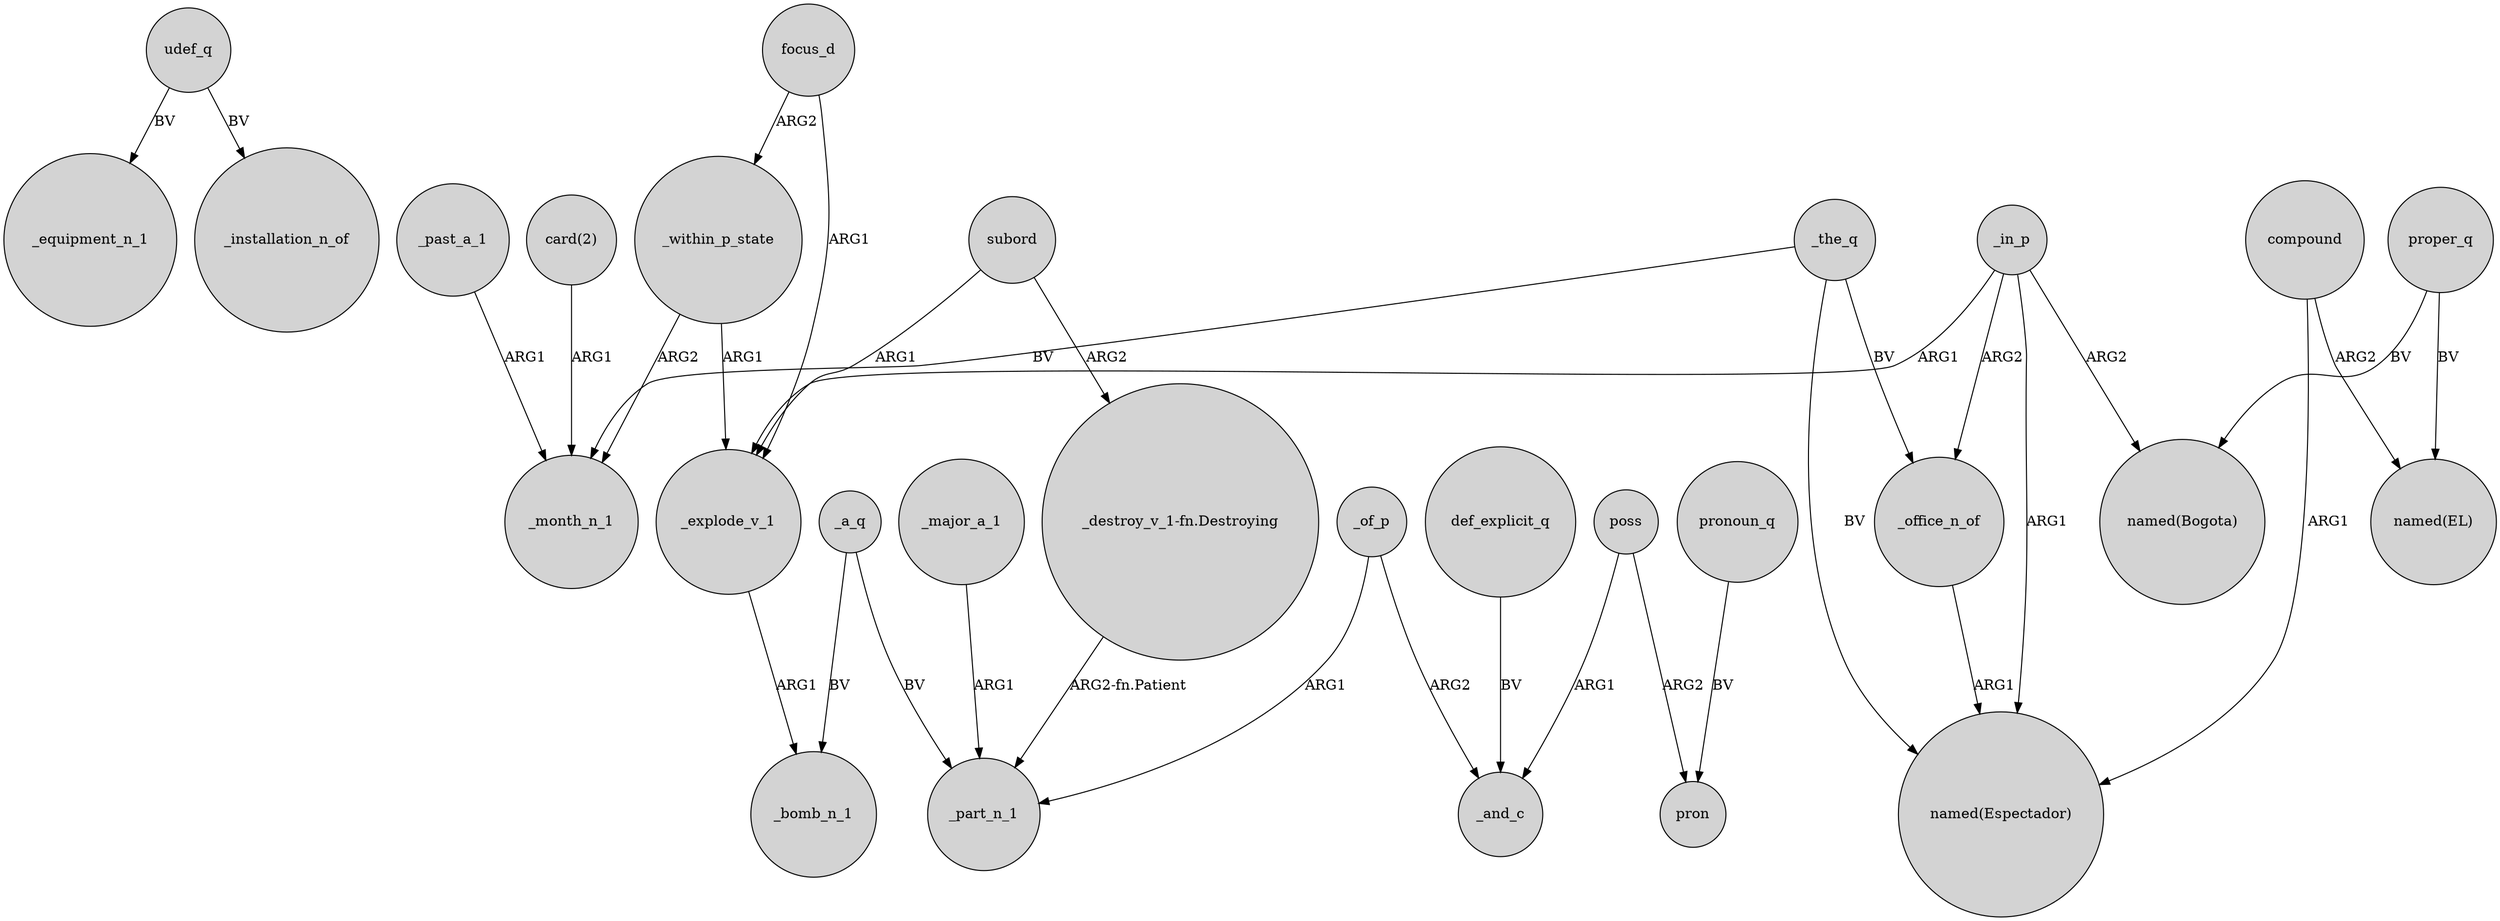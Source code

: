 digraph {
	node [shape=circle style=filled]
	udef_q -> _equipment_n_1 [label=BV]
	"card(2)" -> _month_n_1 [label=ARG1]
	proper_q -> "named(EL)" [label=BV]
	poss -> _and_c [label=ARG1]
	poss -> pron [label=ARG2]
	def_explicit_q -> _and_c [label=BV]
	udef_q -> _installation_n_of [label=BV]
	_of_p -> _and_c [label=ARG2]
	_in_p -> "named(Espectador)" [label=ARG1]
	_within_p_state -> _explode_v_1 [label=ARG1]
	_of_p -> _part_n_1 [label=ARG1]
	_the_q -> _office_n_of [label=BV]
	_in_p -> _office_n_of [label=ARG2]
	_explode_v_1 -> _bomb_n_1 [label=ARG1]
	subord -> _explode_v_1 [label=ARG1]
	pronoun_q -> pron [label=BV]
	_the_q -> _month_n_1 [label=BV]
	_in_p -> _explode_v_1 [label=ARG1]
	focus_d -> _within_p_state [label=ARG2]
	_past_a_1 -> _month_n_1 [label=ARG1]
	_the_q -> "named(Espectador)" [label=BV]
	_office_n_of -> "named(Espectador)" [label=ARG1]
	subord -> "_destroy_v_1-fn.Destroying" [label=ARG2]
	_major_a_1 -> _part_n_1 [label=ARG1]
	_a_q -> _bomb_n_1 [label=BV]
	compound -> "named(EL)" [label=ARG2]
	_in_p -> "named(Bogota)" [label=ARG2]
	compound -> "named(Espectador)" [label=ARG1]
	"_destroy_v_1-fn.Destroying" -> _part_n_1 [label="ARG2-fn.Patient"]
	_within_p_state -> _month_n_1 [label=ARG2]
	_a_q -> _part_n_1 [label=BV]
	proper_q -> "named(Bogota)" [label=BV]
	focus_d -> _explode_v_1 [label=ARG1]
}
